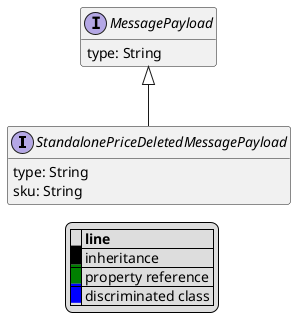@startuml

hide empty fields
hide empty methods
legend
|= |= line |
|<back:black>   </back>| inheritance |
|<back:green>   </back>| property reference |
|<back:blue>   </back>| discriminated class |
endlegend
interface StandalonePriceDeletedMessagePayload [[StandalonePriceDeletedMessagePayload.svg]] extends MessagePayload {
    type: String
    sku: String
}
interface MessagePayload [[MessagePayload.svg]]  {
    type: String
}





@enduml
